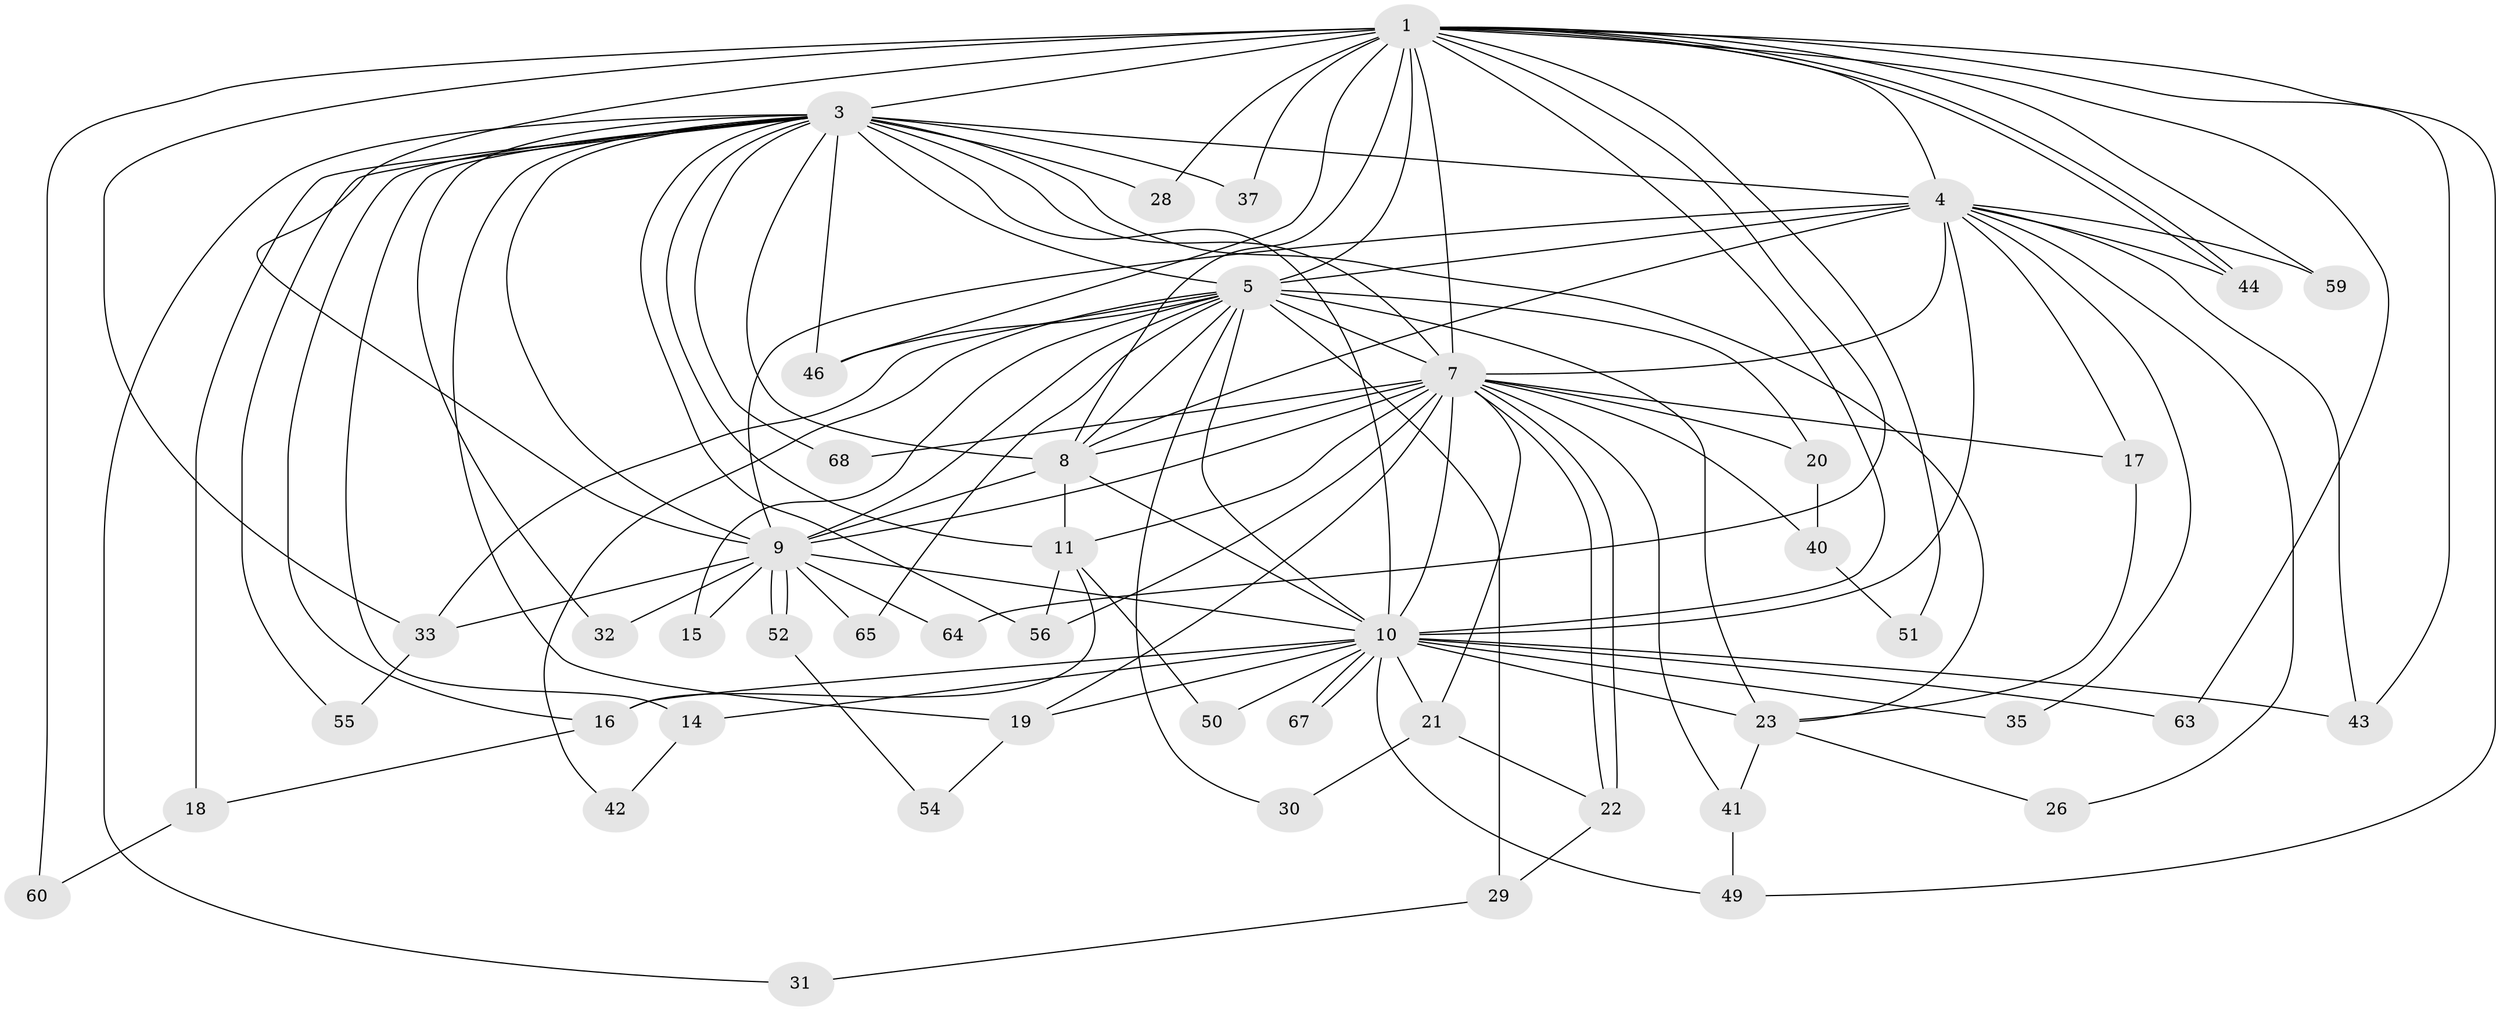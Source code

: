 // original degree distribution, {19: 0.029411764705882353, 12: 0.014705882352941176, 24: 0.014705882352941176, 15: 0.029411764705882353, 14: 0.014705882352941176, 20: 0.029411764705882353, 11: 0.014705882352941176, 6: 0.029411764705882353, 2: 0.47058823529411764, 3: 0.27941176470588236, 4: 0.07352941176470588}
// Generated by graph-tools (version 1.1) at 2025/41/03/06/25 10:41:42]
// undirected, 48 vertices, 120 edges
graph export_dot {
graph [start="1"]
  node [color=gray90,style=filled];
  1 [super="+2"];
  3 [super="+24"];
  4 [super="+39"];
  5 [super="+6"];
  7 [super="+66"];
  8 [super="+12"];
  9 [super="+13"];
  10 [super="+25"];
  11 [super="+48"];
  14;
  15;
  16 [super="+38"];
  17;
  18;
  19 [super="+45"];
  20;
  21;
  22 [super="+58"];
  23 [super="+27"];
  26;
  28 [super="+62"];
  29 [super="+34"];
  30;
  31;
  32;
  33 [super="+36"];
  35;
  37;
  40;
  41;
  42;
  43 [super="+57"];
  44 [super="+47"];
  46 [super="+53"];
  49 [super="+61"];
  50;
  51;
  52;
  54;
  55;
  56;
  59;
  60;
  63;
  64;
  65;
  67;
  68;
  1 -- 3 [weight=2];
  1 -- 4 [weight=2];
  1 -- 5 [weight=4];
  1 -- 7 [weight=2];
  1 -- 8 [weight=2];
  1 -- 9 [weight=2];
  1 -- 10 [weight=2];
  1 -- 28;
  1 -- 37;
  1 -- 44;
  1 -- 44;
  1 -- 51;
  1 -- 59;
  1 -- 60;
  1 -- 64;
  1 -- 33;
  1 -- 43;
  1 -- 49;
  1 -- 63;
  1 -- 46;
  3 -- 4;
  3 -- 5 [weight=2];
  3 -- 7;
  3 -- 8;
  3 -- 9;
  3 -- 10 [weight=2];
  3 -- 11;
  3 -- 14;
  3 -- 16;
  3 -- 18;
  3 -- 28 [weight=2];
  3 -- 31;
  3 -- 32;
  3 -- 37;
  3 -- 46;
  3 -- 55;
  3 -- 56;
  3 -- 68;
  3 -- 23;
  3 -- 19;
  4 -- 5 [weight=3];
  4 -- 7;
  4 -- 8;
  4 -- 9;
  4 -- 10;
  4 -- 17;
  4 -- 26;
  4 -- 35;
  4 -- 59;
  4 -- 43;
  4 -- 44;
  5 -- 7 [weight=2];
  5 -- 8 [weight=2];
  5 -- 9 [weight=2];
  5 -- 10 [weight=2];
  5 -- 23;
  5 -- 29 [weight=2];
  5 -- 30;
  5 -- 33;
  5 -- 42;
  5 -- 65;
  5 -- 46;
  5 -- 15;
  5 -- 20;
  7 -- 8;
  7 -- 9;
  7 -- 10;
  7 -- 11;
  7 -- 17;
  7 -- 19;
  7 -- 20;
  7 -- 21;
  7 -- 22;
  7 -- 22;
  7 -- 40;
  7 -- 41;
  7 -- 68;
  7 -- 56;
  8 -- 9 [weight=2];
  8 -- 10;
  8 -- 11;
  9 -- 10;
  9 -- 15;
  9 -- 32;
  9 -- 33;
  9 -- 52;
  9 -- 52;
  9 -- 64;
  9 -- 65;
  10 -- 14;
  10 -- 16;
  10 -- 19;
  10 -- 21;
  10 -- 35;
  10 -- 50;
  10 -- 63;
  10 -- 67;
  10 -- 67;
  10 -- 43;
  10 -- 49;
  10 -- 23;
  11 -- 50;
  11 -- 56;
  11 -- 16;
  14 -- 42;
  16 -- 18;
  17 -- 23;
  18 -- 60;
  19 -- 54;
  20 -- 40;
  21 -- 30;
  21 -- 22;
  22 -- 29;
  23 -- 26;
  23 -- 41;
  29 -- 31;
  33 -- 55;
  40 -- 51;
  41 -- 49;
  52 -- 54;
}
